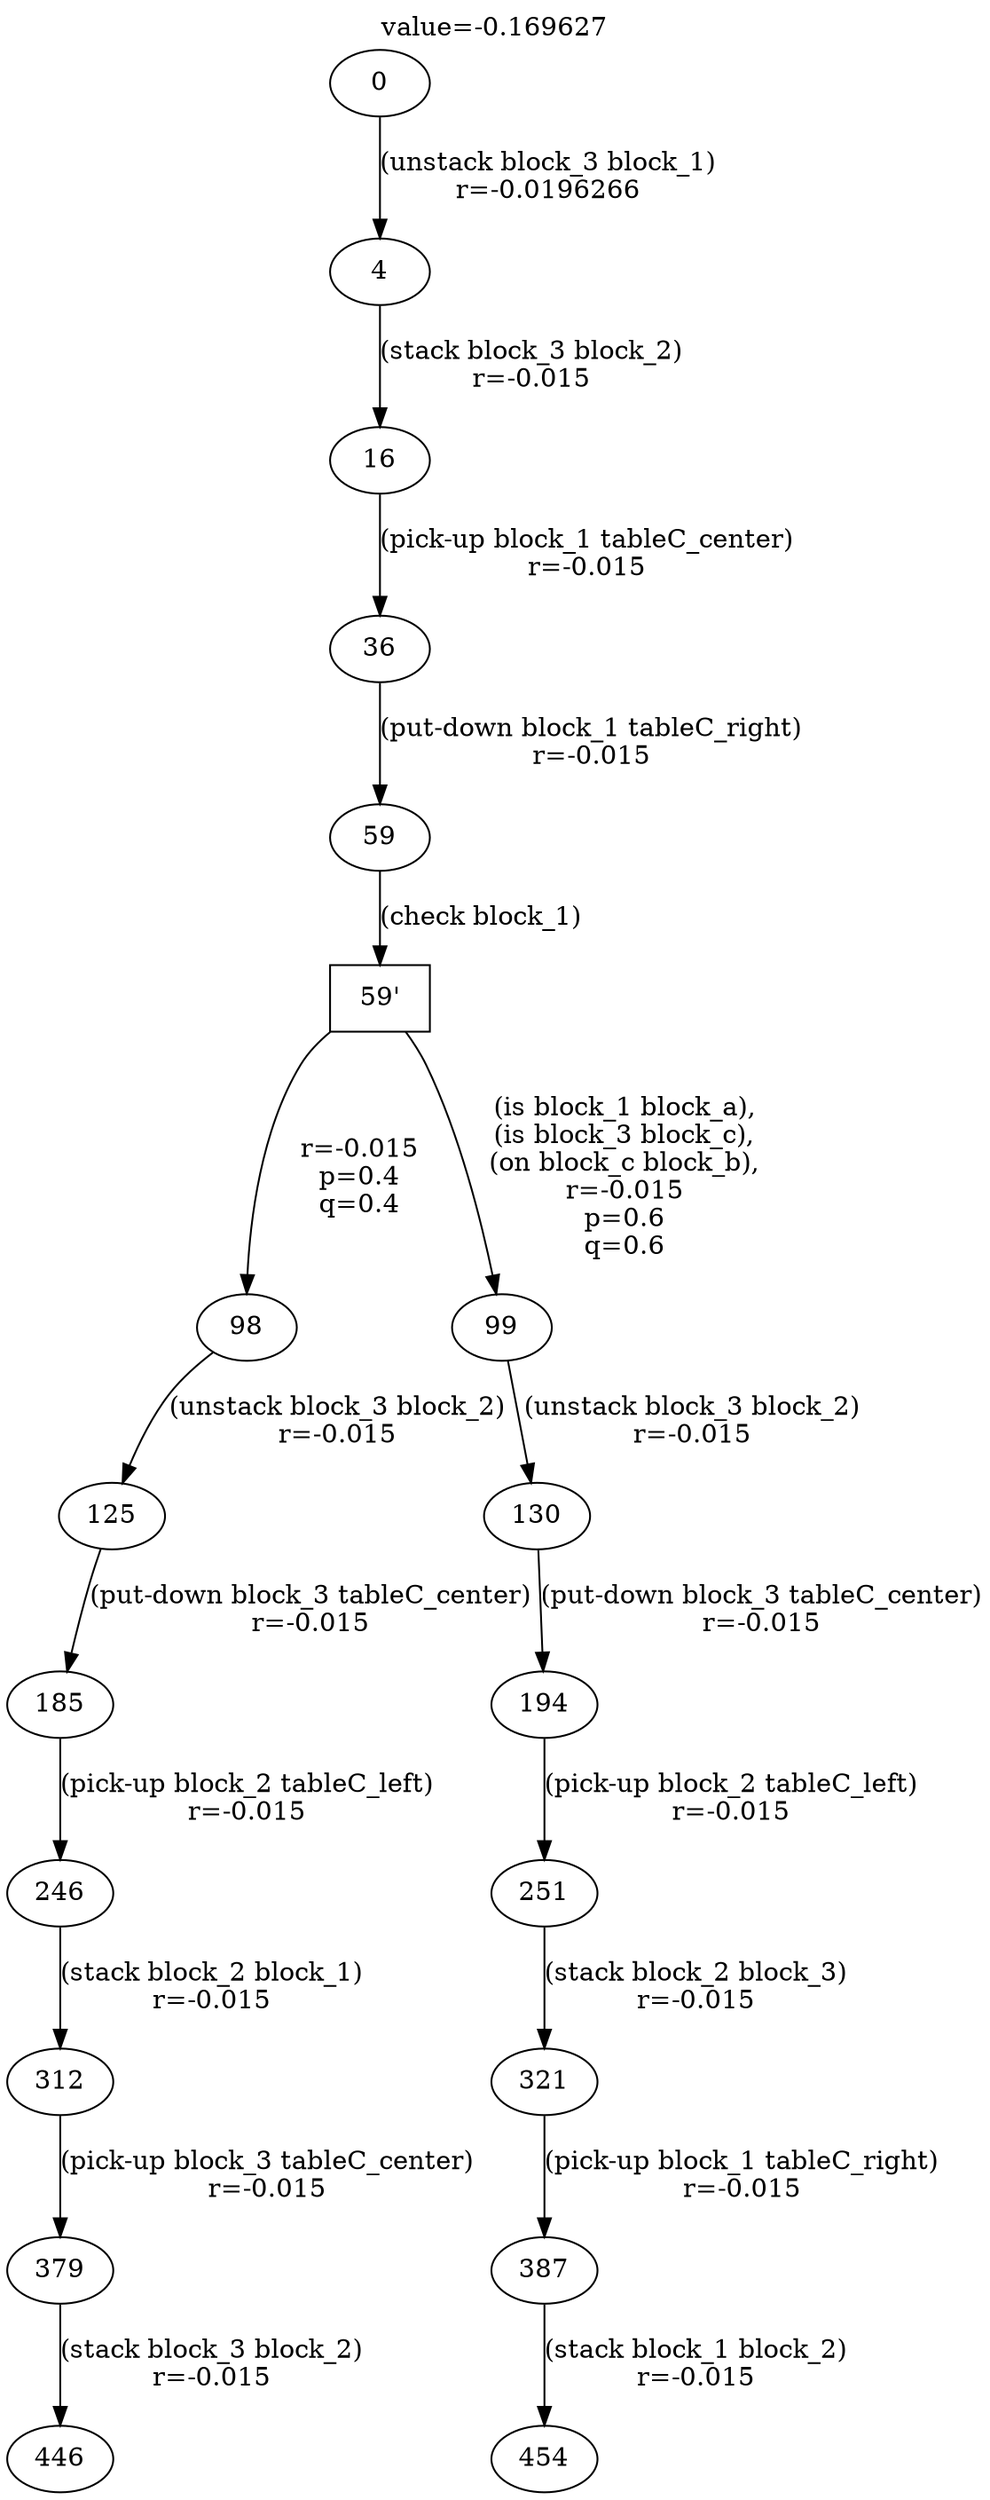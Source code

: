 digraph g{
label="value=-0.169627"
labelloc=top
0->4 [ label="(unstack block_3 block_1)
r=-0.0196266" ];
4->16 [ label="(stack block_3 block_2)
r=-0.015" ];
16->36 [ label="(pick-up block_1 tableC_center)
r=-0.015" ];
36->59 [ label="(put-down block_1 tableC_right)
r=-0.015" ];
"59'" [ shape=box ] ;
59->"59'" [ label="(check block_1)" ];
"59'"->98 [ label="
r=-0.015
p=0.4
q=0.4" ];
98->125 [ label="(unstack block_3 block_2)
r=-0.015" ];
125->185 [ label="(put-down block_3 tableC_center)
r=-0.015" ];
185->246 [ label="(pick-up block_2 tableC_left)
r=-0.015" ];
246->312 [ label="(stack block_2 block_1)
r=-0.015" ];
312->379 [ label="(pick-up block_3 tableC_center)
r=-0.015" ];
379->446 [ label="(stack block_3 block_2)
r=-0.015" ];
"59'"->99 [ label="
(is block_1 block_a),
(is block_3 block_c),
(on block_c block_b),
r=-0.015
p=0.6
q=0.6" ];
99->130 [ label="(unstack block_3 block_2)
r=-0.015" ];
130->194 [ label="(put-down block_3 tableC_center)
r=-0.015" ];
194->251 [ label="(pick-up block_2 tableC_left)
r=-0.015" ];
251->321 [ label="(stack block_2 block_3)
r=-0.015" ];
321->387 [ label="(pick-up block_1 tableC_right)
r=-0.015" ];
387->454 [ label="(stack block_1 block_2)
r=-0.015" ];
}
